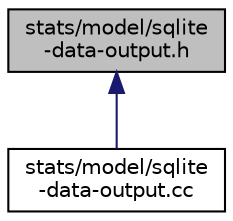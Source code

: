digraph "stats/model/sqlite-data-output.h"
{
  edge [fontname="Helvetica",fontsize="10",labelfontname="Helvetica",labelfontsize="10"];
  node [fontname="Helvetica",fontsize="10",shape=record];
  Node1 [label="stats/model/sqlite\l-data-output.h",height=0.2,width=0.4,color="black", fillcolor="grey75", style="filled", fontcolor="black"];
  Node1 -> Node2 [dir="back",color="midnightblue",fontsize="10",style="solid"];
  Node2 [label="stats/model/sqlite\l-data-output.cc",height=0.2,width=0.4,color="black", fillcolor="white", style="filled",URL="$d8/db0/sqlite-data-output_8cc.html"];
}
